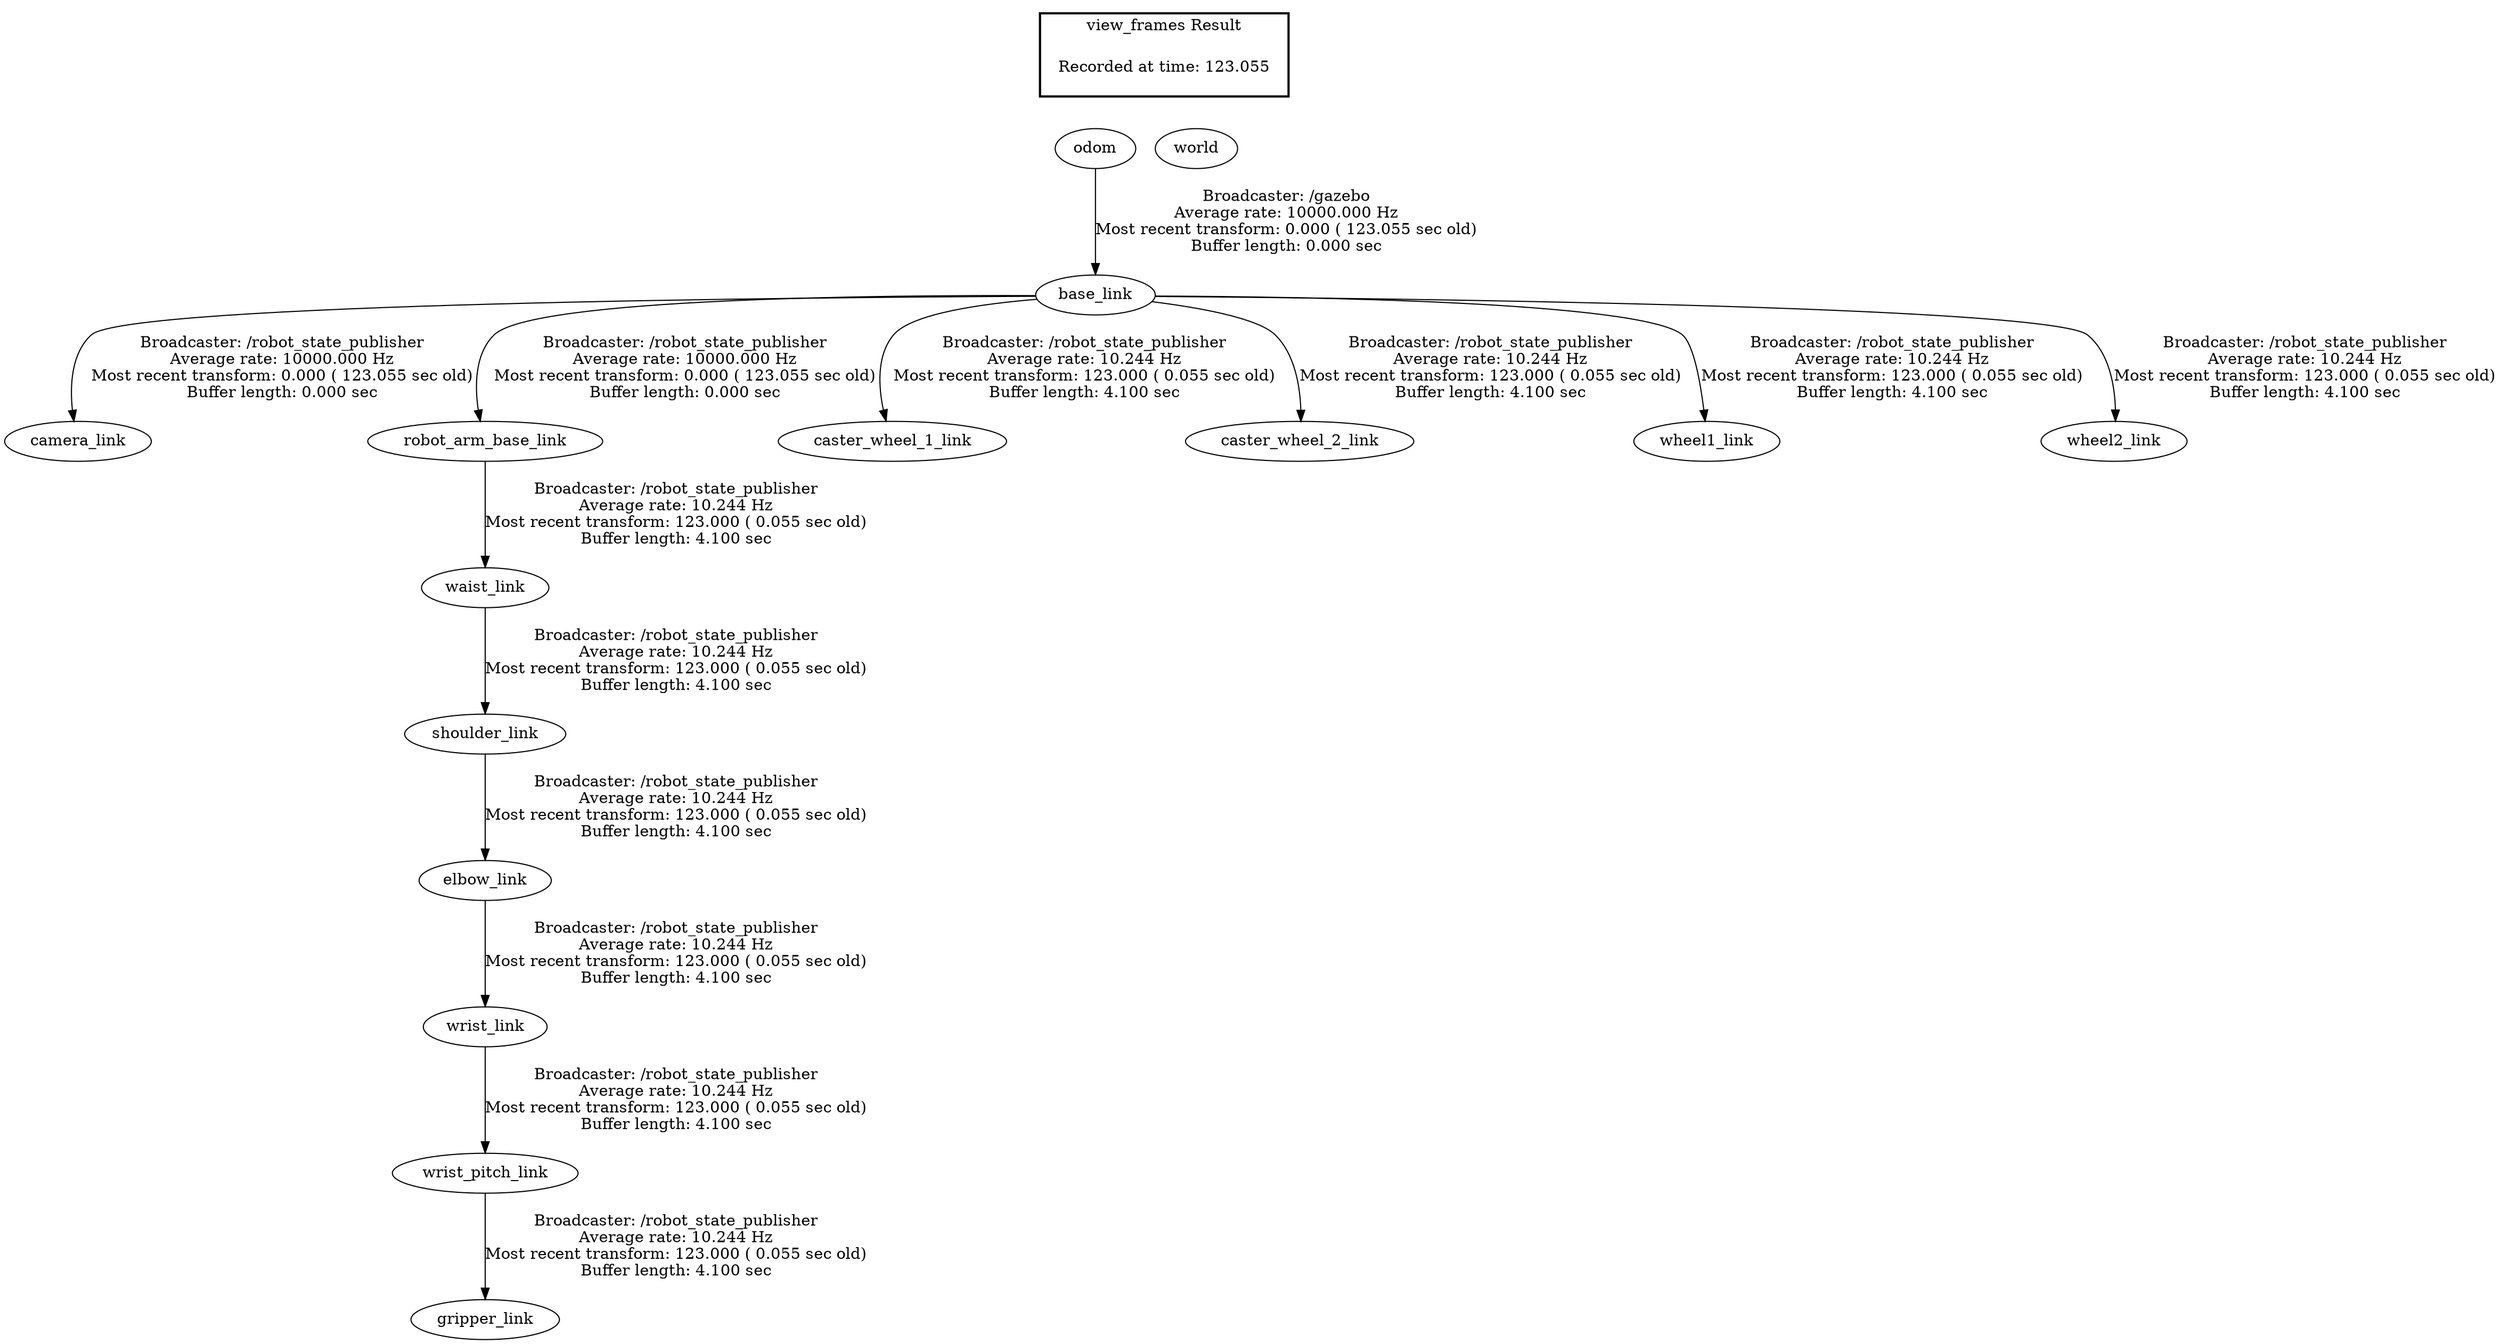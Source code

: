 digraph G {
"odom" -> "base_link"[label="Broadcaster: /gazebo\nAverage rate: 10000.000 Hz\nMost recent transform: 0.000 ( 123.055 sec old)\nBuffer length: 0.000 sec\n"];
"base_link" -> "camera_link"[label="Broadcaster: /robot_state_publisher\nAverage rate: 10000.000 Hz\nMost recent transform: 0.000 ( 123.055 sec old)\nBuffer length: 0.000 sec\n"];
"base_link" -> "robot_arm_base_link"[label="Broadcaster: /robot_state_publisher\nAverage rate: 10000.000 Hz\nMost recent transform: 0.000 ( 123.055 sec old)\nBuffer length: 0.000 sec\n"];
"base_link" -> "caster_wheel_1_link"[label="Broadcaster: /robot_state_publisher\nAverage rate: 10.244 Hz\nMost recent transform: 123.000 ( 0.055 sec old)\nBuffer length: 4.100 sec\n"];
"base_link" -> "caster_wheel_2_link"[label="Broadcaster: /robot_state_publisher\nAverage rate: 10.244 Hz\nMost recent transform: 123.000 ( 0.055 sec old)\nBuffer length: 4.100 sec\n"];
"shoulder_link" -> "elbow_link"[label="Broadcaster: /robot_state_publisher\nAverage rate: 10.244 Hz\nMost recent transform: 123.000 ( 0.055 sec old)\nBuffer length: 4.100 sec\n"];
"waist_link" -> "shoulder_link"[label="Broadcaster: /robot_state_publisher\nAverage rate: 10.244 Hz\nMost recent transform: 123.000 ( 0.055 sec old)\nBuffer length: 4.100 sec\n"];
"wrist_pitch_link" -> "gripper_link"[label="Broadcaster: /robot_state_publisher\nAverage rate: 10.244 Hz\nMost recent transform: 123.000 ( 0.055 sec old)\nBuffer length: 4.100 sec\n"];
"wrist_link" -> "wrist_pitch_link"[label="Broadcaster: /robot_state_publisher\nAverage rate: 10.244 Hz\nMost recent transform: 123.000 ( 0.055 sec old)\nBuffer length: 4.100 sec\n"];
"robot_arm_base_link" -> "waist_link"[label="Broadcaster: /robot_state_publisher\nAverage rate: 10.244 Hz\nMost recent transform: 123.000 ( 0.055 sec old)\nBuffer length: 4.100 sec\n"];
"base_link" -> "wheel1_link"[label="Broadcaster: /robot_state_publisher\nAverage rate: 10.244 Hz\nMost recent transform: 123.000 ( 0.055 sec old)\nBuffer length: 4.100 sec\n"];
"base_link" -> "wheel2_link"[label="Broadcaster: /robot_state_publisher\nAverage rate: 10.244 Hz\nMost recent transform: 123.000 ( 0.055 sec old)\nBuffer length: 4.100 sec\n"];
"elbow_link" -> "wrist_link"[label="Broadcaster: /robot_state_publisher\nAverage rate: 10.244 Hz\nMost recent transform: 123.000 ( 0.055 sec old)\nBuffer length: 4.100 sec\n"];
edge [style=invis];
 subgraph cluster_legend { style=bold; color=black; label ="view_frames Result";
"Recorded at time: 123.055"[ shape=plaintext ] ;
 }->"world";
edge [style=invis];
 subgraph cluster_legend { style=bold; color=black; label ="view_frames Result";
"Recorded at time: 123.055"[ shape=plaintext ] ;
 }->"odom";
}